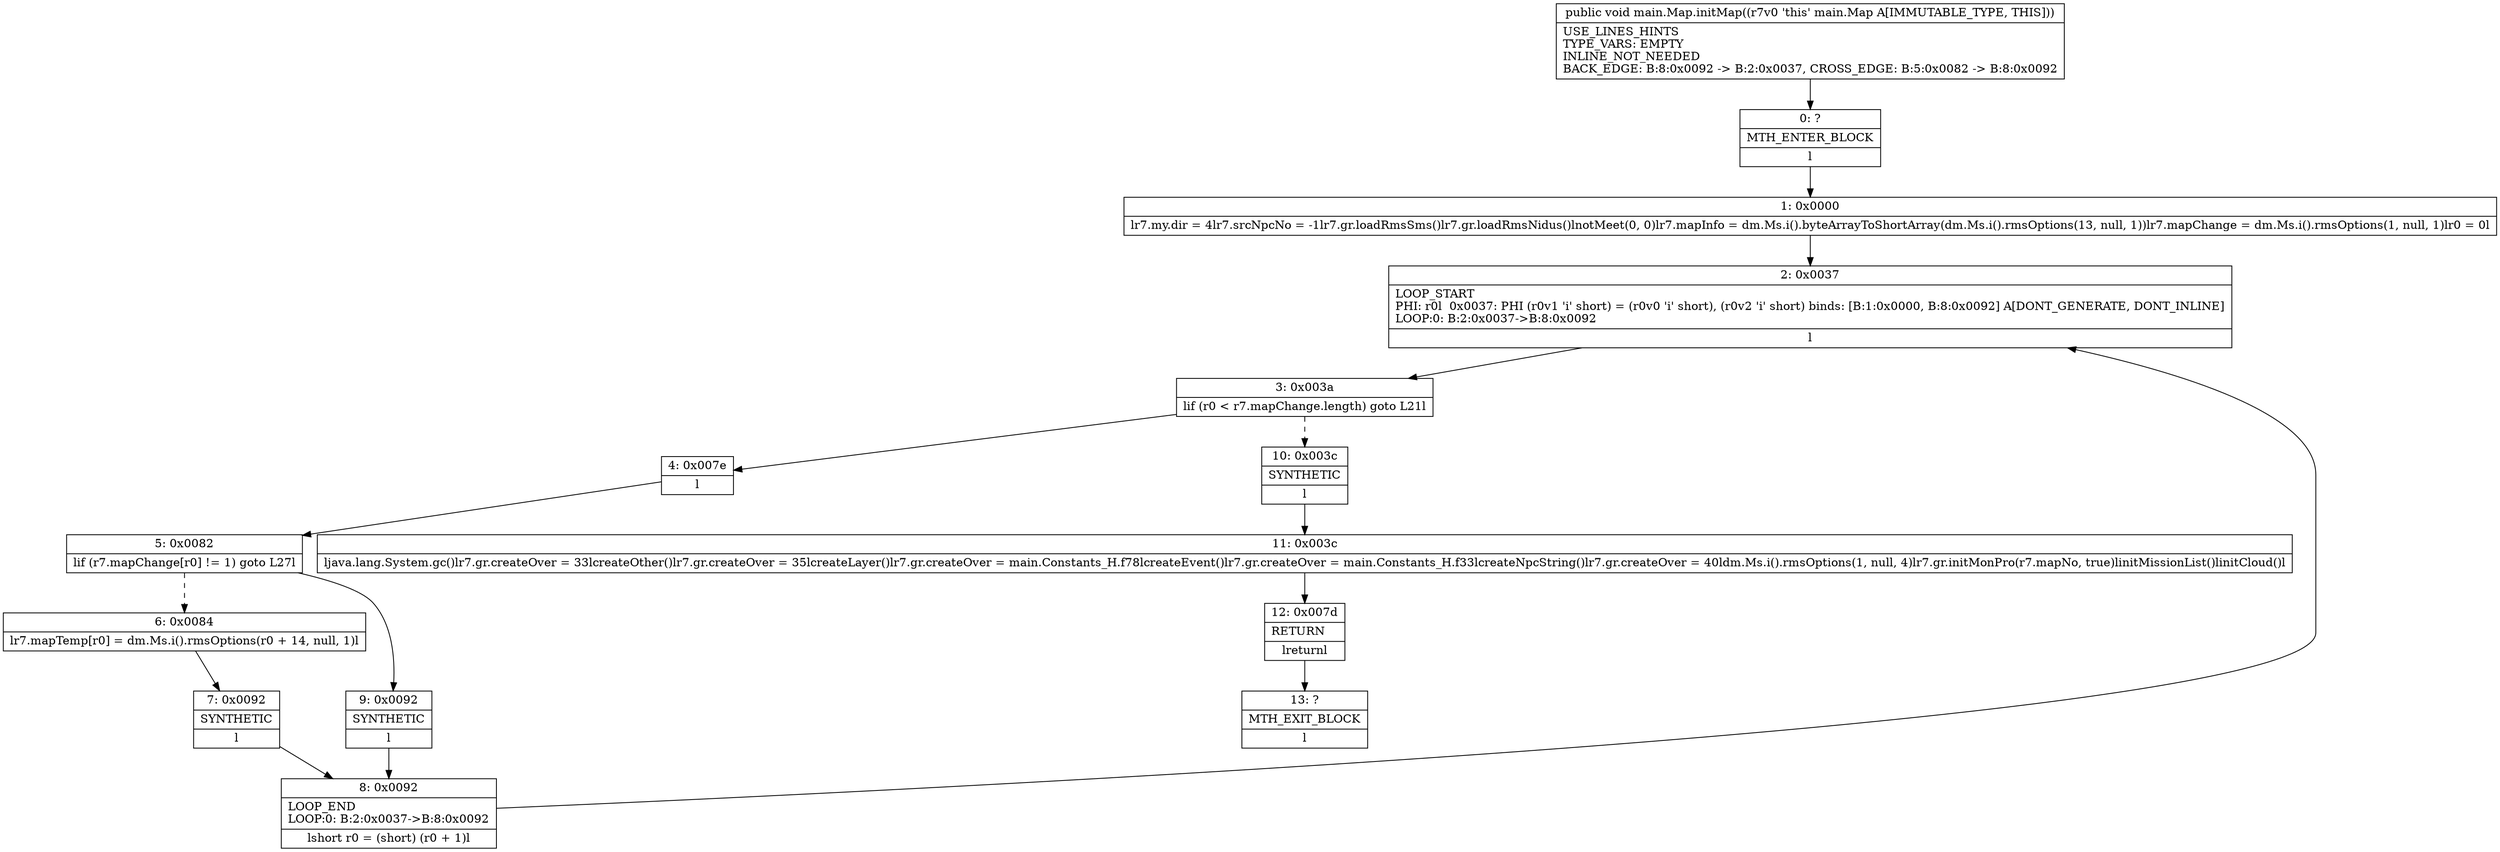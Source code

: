 digraph "CFG formain.Map.initMap()V" {
Node_0 [shape=record,label="{0\:\ ?|MTH_ENTER_BLOCK\l|l}"];
Node_1 [shape=record,label="{1\:\ 0x0000|lr7.my.dir = 4lr7.srcNpcNo = \-1lr7.gr.loadRmsSms()lr7.gr.loadRmsNidus()lnotMeet(0, 0)lr7.mapInfo = dm.Ms.i().byteArrayToShortArray(dm.Ms.i().rmsOptions(13, null, 1))lr7.mapChange = dm.Ms.i().rmsOptions(1, null, 1)lr0 = 0l}"];
Node_2 [shape=record,label="{2\:\ 0x0037|LOOP_START\lPHI: r0l  0x0037: PHI (r0v1 'i' short) = (r0v0 'i' short), (r0v2 'i' short) binds: [B:1:0x0000, B:8:0x0092] A[DONT_GENERATE, DONT_INLINE]\lLOOP:0: B:2:0x0037\-\>B:8:0x0092\l|l}"];
Node_3 [shape=record,label="{3\:\ 0x003a|lif (r0 \< r7.mapChange.length) goto L21l}"];
Node_4 [shape=record,label="{4\:\ 0x007e|l}"];
Node_5 [shape=record,label="{5\:\ 0x0082|lif (r7.mapChange[r0] != 1) goto L27l}"];
Node_6 [shape=record,label="{6\:\ 0x0084|lr7.mapTemp[r0] = dm.Ms.i().rmsOptions(r0 + 14, null, 1)l}"];
Node_7 [shape=record,label="{7\:\ 0x0092|SYNTHETIC\l|l}"];
Node_8 [shape=record,label="{8\:\ 0x0092|LOOP_END\lLOOP:0: B:2:0x0037\-\>B:8:0x0092\l|lshort r0 = (short) (r0 + 1)l}"];
Node_9 [shape=record,label="{9\:\ 0x0092|SYNTHETIC\l|l}"];
Node_10 [shape=record,label="{10\:\ 0x003c|SYNTHETIC\l|l}"];
Node_11 [shape=record,label="{11\:\ 0x003c|ljava.lang.System.gc()lr7.gr.createOver = 33lcreateOther()lr7.gr.createOver = 35lcreateLayer()lr7.gr.createOver = main.Constants_H.f78lcreateEvent()lr7.gr.createOver = main.Constants_H.f33lcreateNpcString()lr7.gr.createOver = 40ldm.Ms.i().rmsOptions(1, null, 4)lr7.gr.initMonPro(r7.mapNo, true)linitMissionList()linitCloud()l}"];
Node_12 [shape=record,label="{12\:\ 0x007d|RETURN\l|lreturnl}"];
Node_13 [shape=record,label="{13\:\ ?|MTH_EXIT_BLOCK\l|l}"];
MethodNode[shape=record,label="{public void main.Map.initMap((r7v0 'this' main.Map A[IMMUTABLE_TYPE, THIS]))  | USE_LINES_HINTS\lTYPE_VARS: EMPTY\lINLINE_NOT_NEEDED\lBACK_EDGE: B:8:0x0092 \-\> B:2:0x0037, CROSS_EDGE: B:5:0x0082 \-\> B:8:0x0092\l}"];
MethodNode -> Node_0;
Node_0 -> Node_1;
Node_1 -> Node_2;
Node_2 -> Node_3;
Node_3 -> Node_4;
Node_3 -> Node_10[style=dashed];
Node_4 -> Node_5;
Node_5 -> Node_6[style=dashed];
Node_5 -> Node_9;
Node_6 -> Node_7;
Node_7 -> Node_8;
Node_8 -> Node_2;
Node_9 -> Node_8;
Node_10 -> Node_11;
Node_11 -> Node_12;
Node_12 -> Node_13;
}


